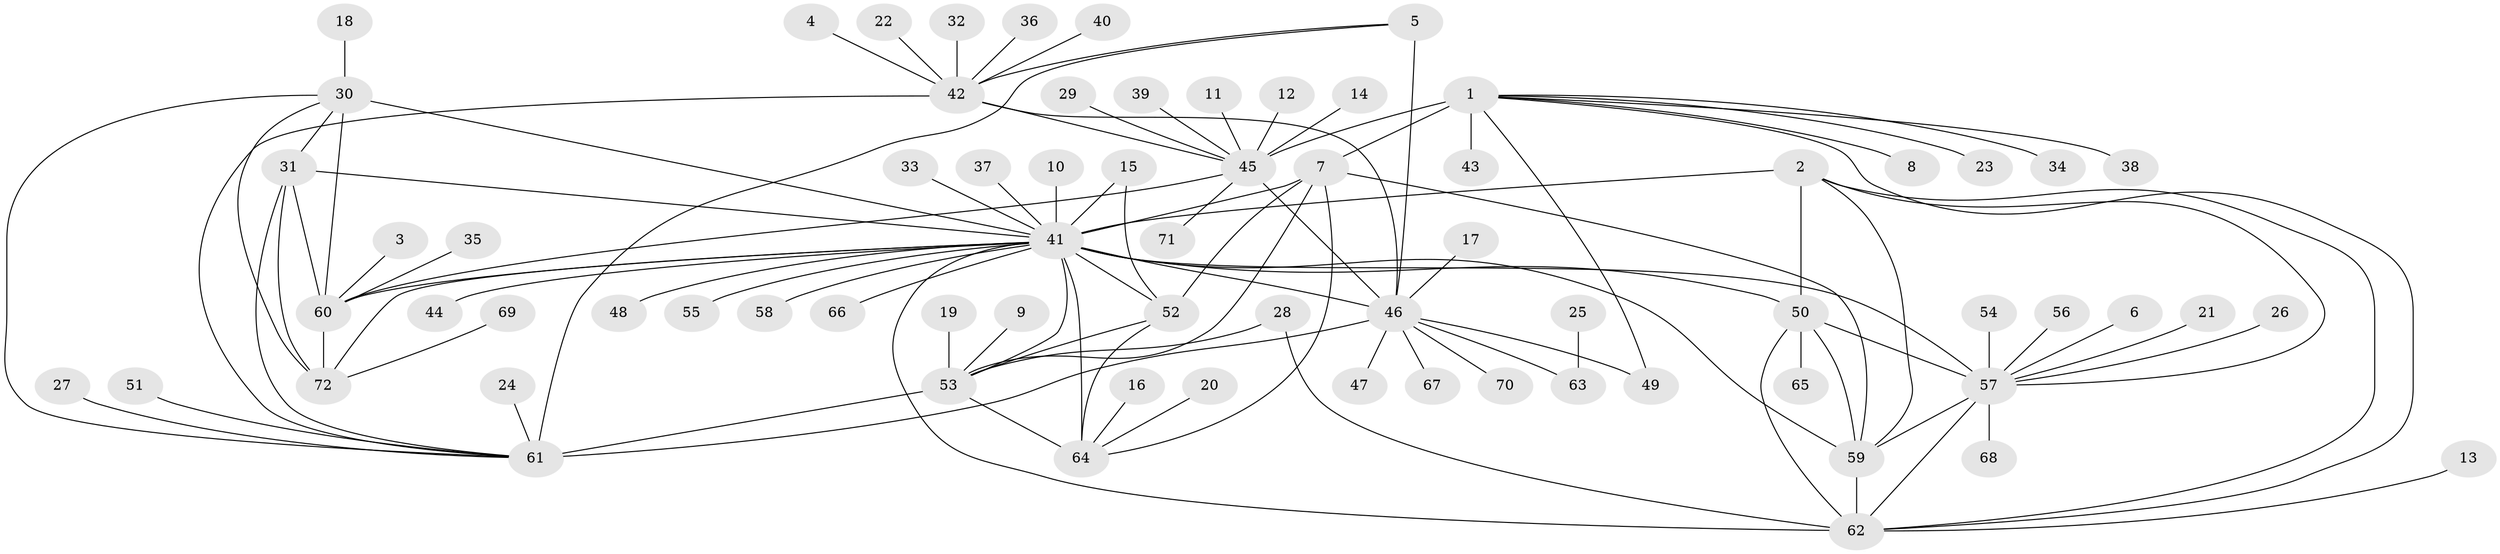 // original degree distribution, {6: 0.027777777777777776, 11: 0.020833333333333332, 8: 0.020833333333333332, 10: 0.04861111111111111, 13: 0.027777777777777776, 14: 0.013888888888888888, 7: 0.034722222222222224, 9: 0.041666666666666664, 12: 0.006944444444444444, 1: 0.5902777777777778, 2: 0.125, 3: 0.034722222222222224, 4: 0.006944444444444444}
// Generated by graph-tools (version 1.1) at 2025/50/03/09/25 03:50:36]
// undirected, 72 vertices, 107 edges
graph export_dot {
graph [start="1"]
  node [color=gray90,style=filled];
  1;
  2;
  3;
  4;
  5;
  6;
  7;
  8;
  9;
  10;
  11;
  12;
  13;
  14;
  15;
  16;
  17;
  18;
  19;
  20;
  21;
  22;
  23;
  24;
  25;
  26;
  27;
  28;
  29;
  30;
  31;
  32;
  33;
  34;
  35;
  36;
  37;
  38;
  39;
  40;
  41;
  42;
  43;
  44;
  45;
  46;
  47;
  48;
  49;
  50;
  51;
  52;
  53;
  54;
  55;
  56;
  57;
  58;
  59;
  60;
  61;
  62;
  63;
  64;
  65;
  66;
  67;
  68;
  69;
  70;
  71;
  72;
  1 -- 7 [weight=1.0];
  1 -- 8 [weight=1.0];
  1 -- 23 [weight=1.0];
  1 -- 34 [weight=1.0];
  1 -- 38 [weight=1.0];
  1 -- 43 [weight=1.0];
  1 -- 45 [weight=12.0];
  1 -- 49 [weight=1.0];
  1 -- 62 [weight=1.0];
  2 -- 41 [weight=2.0];
  2 -- 50 [weight=1.0];
  2 -- 57 [weight=1.0];
  2 -- 59 [weight=1.0];
  2 -- 62 [weight=1.0];
  3 -- 60 [weight=1.0];
  4 -- 42 [weight=1.0];
  5 -- 42 [weight=1.0];
  5 -- 46 [weight=4.0];
  5 -- 61 [weight=1.0];
  6 -- 57 [weight=1.0];
  7 -- 41 [weight=1.0];
  7 -- 52 [weight=3.0];
  7 -- 53 [weight=1.0];
  7 -- 59 [weight=1.0];
  7 -- 64 [weight=1.0];
  9 -- 53 [weight=1.0];
  10 -- 41 [weight=1.0];
  11 -- 45 [weight=1.0];
  12 -- 45 [weight=1.0];
  13 -- 62 [weight=1.0];
  14 -- 45 [weight=1.0];
  15 -- 41 [weight=1.0];
  15 -- 52 [weight=1.0];
  16 -- 64 [weight=1.0];
  17 -- 46 [weight=1.0];
  18 -- 30 [weight=1.0];
  19 -- 53 [weight=1.0];
  20 -- 64 [weight=1.0];
  21 -- 57 [weight=1.0];
  22 -- 42 [weight=1.0];
  24 -- 61 [weight=1.0];
  25 -- 63 [weight=1.0];
  26 -- 57 [weight=1.0];
  27 -- 61 [weight=1.0];
  28 -- 53 [weight=1.0];
  28 -- 62 [weight=1.0];
  29 -- 45 [weight=1.0];
  30 -- 31 [weight=1.0];
  30 -- 41 [weight=2.0];
  30 -- 60 [weight=3.0];
  30 -- 61 [weight=1.0];
  30 -- 72 [weight=1.0];
  31 -- 41 [weight=1.0];
  31 -- 60 [weight=3.0];
  31 -- 61 [weight=1.0];
  31 -- 72 [weight=1.0];
  32 -- 42 [weight=1.0];
  33 -- 41 [weight=1.0];
  35 -- 60 [weight=1.0];
  36 -- 42 [weight=1.0];
  37 -- 41 [weight=1.0];
  39 -- 45 [weight=1.0];
  40 -- 42 [weight=1.0];
  41 -- 44 [weight=1.0];
  41 -- 46 [weight=2.0];
  41 -- 48 [weight=2.0];
  41 -- 50 [weight=2.0];
  41 -- 52 [weight=3.0];
  41 -- 53 [weight=2.0];
  41 -- 55 [weight=1.0];
  41 -- 57 [weight=2.0];
  41 -- 58 [weight=1.0];
  41 -- 59 [weight=3.0];
  41 -- 60 [weight=3.0];
  41 -- 62 [weight=2.0];
  41 -- 64 [weight=1.0];
  41 -- 66 [weight=1.0];
  41 -- 72 [weight=1.0];
  42 -- 45 [weight=1.0];
  42 -- 46 [weight=4.0];
  42 -- 61 [weight=1.0];
  45 -- 46 [weight=1.0];
  45 -- 60 [weight=1.0];
  45 -- 71 [weight=1.0];
  46 -- 47 [weight=1.0];
  46 -- 49 [weight=1.0];
  46 -- 61 [weight=4.0];
  46 -- 63 [weight=1.0];
  46 -- 67 [weight=1.0];
  46 -- 70 [weight=1.0];
  50 -- 57 [weight=1.0];
  50 -- 59 [weight=1.0];
  50 -- 62 [weight=1.0];
  50 -- 65 [weight=1.0];
  51 -- 61 [weight=1.0];
  52 -- 53 [weight=3.0];
  52 -- 64 [weight=3.0];
  53 -- 61 [weight=1.0];
  53 -- 64 [weight=1.0];
  54 -- 57 [weight=1.0];
  56 -- 57 [weight=1.0];
  57 -- 59 [weight=1.0];
  57 -- 62 [weight=1.0];
  57 -- 68 [weight=1.0];
  59 -- 62 [weight=1.0];
  60 -- 72 [weight=3.0];
  69 -- 72 [weight=1.0];
}

